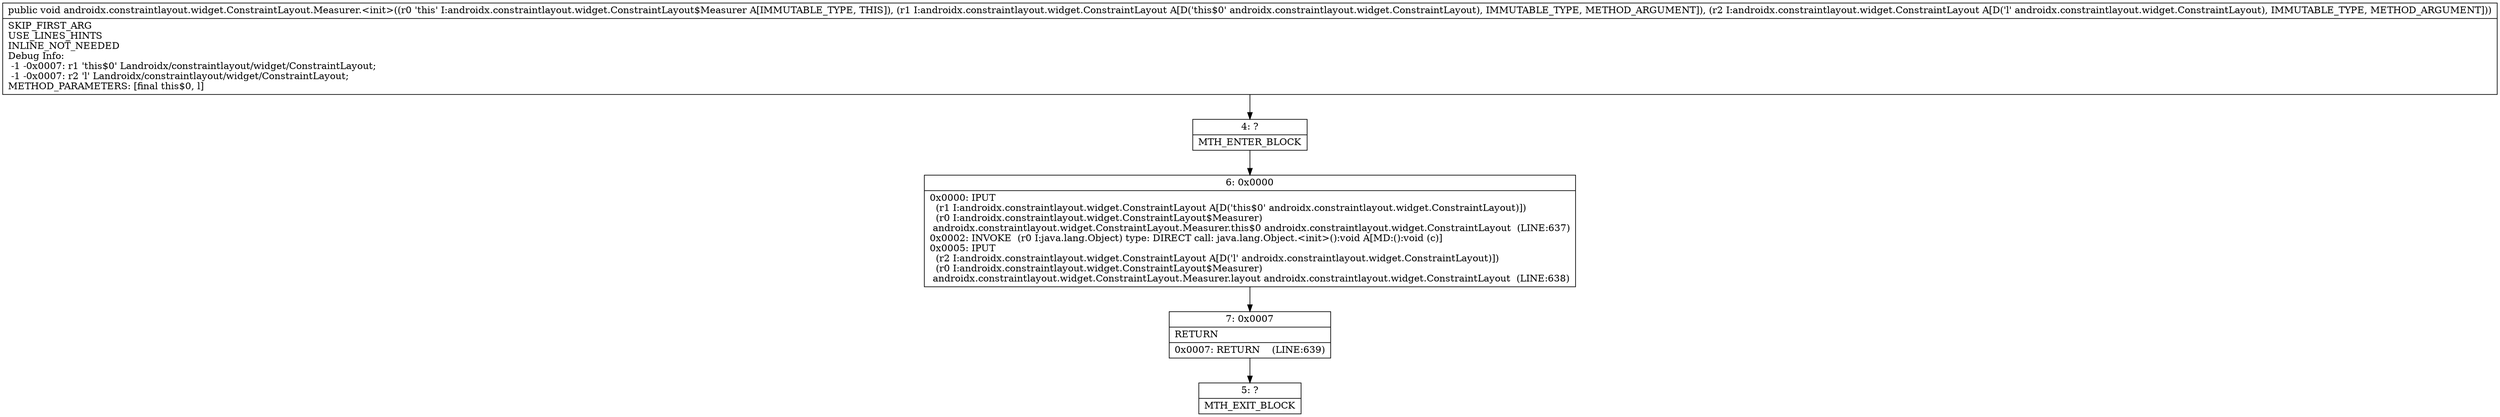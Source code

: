 digraph "CFG forandroidx.constraintlayout.widget.ConstraintLayout.Measurer.\<init\>(Landroidx\/constraintlayout\/widget\/ConstraintLayout;Landroidx\/constraintlayout\/widget\/ConstraintLayout;)V" {
Node_4 [shape=record,label="{4\:\ ?|MTH_ENTER_BLOCK\l}"];
Node_6 [shape=record,label="{6\:\ 0x0000|0x0000: IPUT  \l  (r1 I:androidx.constraintlayout.widget.ConstraintLayout A[D('this$0' androidx.constraintlayout.widget.ConstraintLayout)])\l  (r0 I:androidx.constraintlayout.widget.ConstraintLayout$Measurer)\l androidx.constraintlayout.widget.ConstraintLayout.Measurer.this$0 androidx.constraintlayout.widget.ConstraintLayout  (LINE:637)\l0x0002: INVOKE  (r0 I:java.lang.Object) type: DIRECT call: java.lang.Object.\<init\>():void A[MD:():void (c)]\l0x0005: IPUT  \l  (r2 I:androidx.constraintlayout.widget.ConstraintLayout A[D('l' androidx.constraintlayout.widget.ConstraintLayout)])\l  (r0 I:androidx.constraintlayout.widget.ConstraintLayout$Measurer)\l androidx.constraintlayout.widget.ConstraintLayout.Measurer.layout androidx.constraintlayout.widget.ConstraintLayout  (LINE:638)\l}"];
Node_7 [shape=record,label="{7\:\ 0x0007|RETURN\l|0x0007: RETURN    (LINE:639)\l}"];
Node_5 [shape=record,label="{5\:\ ?|MTH_EXIT_BLOCK\l}"];
MethodNode[shape=record,label="{public void androidx.constraintlayout.widget.ConstraintLayout.Measurer.\<init\>((r0 'this' I:androidx.constraintlayout.widget.ConstraintLayout$Measurer A[IMMUTABLE_TYPE, THIS]), (r1 I:androidx.constraintlayout.widget.ConstraintLayout A[D('this$0' androidx.constraintlayout.widget.ConstraintLayout), IMMUTABLE_TYPE, METHOD_ARGUMENT]), (r2 I:androidx.constraintlayout.widget.ConstraintLayout A[D('l' androidx.constraintlayout.widget.ConstraintLayout), IMMUTABLE_TYPE, METHOD_ARGUMENT]))  | SKIP_FIRST_ARG\lUSE_LINES_HINTS\lINLINE_NOT_NEEDED\lDebug Info:\l  \-1 \-0x0007: r1 'this$0' Landroidx\/constraintlayout\/widget\/ConstraintLayout;\l  \-1 \-0x0007: r2 'l' Landroidx\/constraintlayout\/widget\/ConstraintLayout;\lMETHOD_PARAMETERS: [final this$0, l]\l}"];
MethodNode -> Node_4;Node_4 -> Node_6;
Node_6 -> Node_7;
Node_7 -> Node_5;
}

